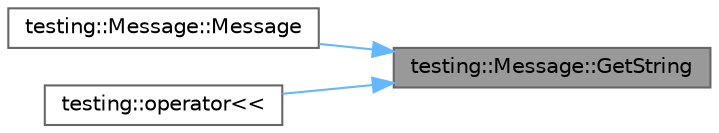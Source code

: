 digraph "testing::Message::GetString"
{
 // LATEX_PDF_SIZE
  bgcolor="transparent";
  edge [fontname=Helvetica,fontsize=10,labelfontname=Helvetica,labelfontsize=10];
  node [fontname=Helvetica,fontsize=10,shape=box,height=0.2,width=0.4];
  rankdir="RL";
  Node1 [id="Node000001",label="testing::Message::GetString",height=0.2,width=0.4,color="gray40", fillcolor="grey60", style="filled", fontcolor="black",tooltip=" "];
  Node1 -> Node2 [id="edge1_Node000001_Node000002",dir="back",color="steelblue1",style="solid",tooltip=" "];
  Node2 [id="Node000002",label="testing::Message::Message",height=0.2,width=0.4,color="grey40", fillcolor="white", style="filled",URL="$classtesting_1_1_message.html#ac126e24804817a053bebba0920d94a11",tooltip=" "];
  Node1 -> Node3 [id="edge2_Node000001_Node000003",dir="back",color="steelblue1",style="solid",tooltip=" "];
  Node3 [id="Node000003",label="testing::operator\<\<",height=0.2,width=0.4,color="grey40", fillcolor="white", style="filled",URL="$namespacetesting.html#a2d038049296f23fb404311f974788cd3",tooltip=" "];
}
